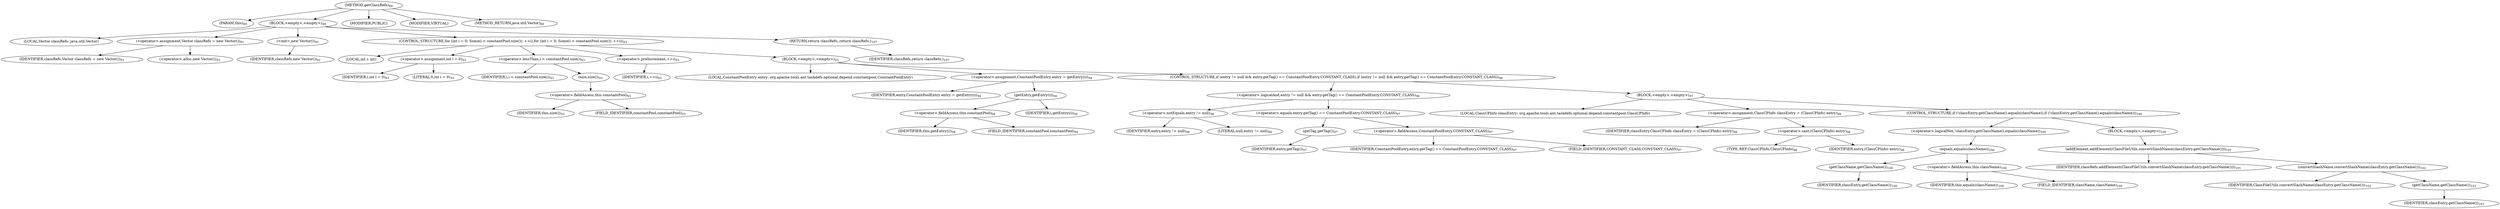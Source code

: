 digraph "getClassRefs" {  
"112" [label = <(METHOD,getClassRefs)<SUB>89</SUB>> ]
"113" [label = <(PARAM,this)<SUB>89</SUB>> ]
"114" [label = <(BLOCK,&lt;empty&gt;,&lt;empty&gt;)<SUB>89</SUB>> ]
"6" [label = <(LOCAL,Vector classRefs: java.util.Vector)> ]
"115" [label = <(&lt;operator&gt;.assignment,Vector classRefs = new Vector())<SUB>91</SUB>> ]
"116" [label = <(IDENTIFIER,classRefs,Vector classRefs = new Vector())<SUB>91</SUB>> ]
"117" [label = <(&lt;operator&gt;.alloc,new Vector())<SUB>91</SUB>> ]
"118" [label = <(&lt;init&gt;,new Vector())<SUB>91</SUB>> ]
"5" [label = <(IDENTIFIER,classRefs,new Vector())<SUB>91</SUB>> ]
"119" [label = <(CONTROL_STRUCTURE,for (int i = 0; Some(i &lt; constantPool.size()); ++i),for (int i = 0; Some(i &lt; constantPool.size()); ++i))<SUB>93</SUB>> ]
"120" [label = <(LOCAL,int i: int)> ]
"121" [label = <(&lt;operator&gt;.assignment,int i = 0)<SUB>93</SUB>> ]
"122" [label = <(IDENTIFIER,i,int i = 0)<SUB>93</SUB>> ]
"123" [label = <(LITERAL,0,int i = 0)<SUB>93</SUB>> ]
"124" [label = <(&lt;operator&gt;.lessThan,i &lt; constantPool.size())<SUB>93</SUB>> ]
"125" [label = <(IDENTIFIER,i,i &lt; constantPool.size())<SUB>93</SUB>> ]
"126" [label = <(size,size())<SUB>93</SUB>> ]
"127" [label = <(&lt;operator&gt;.fieldAccess,this.constantPool)<SUB>93</SUB>> ]
"128" [label = <(IDENTIFIER,this,size())<SUB>93</SUB>> ]
"129" [label = <(FIELD_IDENTIFIER,constantPool,constantPool)<SUB>93</SUB>> ]
"130" [label = <(&lt;operator&gt;.preIncrement,++i)<SUB>93</SUB>> ]
"131" [label = <(IDENTIFIER,i,++i)<SUB>93</SUB>> ]
"132" [label = <(BLOCK,&lt;empty&gt;,&lt;empty&gt;)<SUB>93</SUB>> ]
"133" [label = <(LOCAL,ConstantPoolEntry entry: org.apache.tools.ant.taskdefs.optional.depend.constantpool.ConstantPoolEntry)> ]
"134" [label = <(&lt;operator&gt;.assignment,ConstantPoolEntry entry = getEntry(i))<SUB>94</SUB>> ]
"135" [label = <(IDENTIFIER,entry,ConstantPoolEntry entry = getEntry(i))<SUB>94</SUB>> ]
"136" [label = <(getEntry,getEntry(i))<SUB>94</SUB>> ]
"137" [label = <(&lt;operator&gt;.fieldAccess,this.constantPool)<SUB>94</SUB>> ]
"138" [label = <(IDENTIFIER,this,getEntry(i))<SUB>94</SUB>> ]
"139" [label = <(FIELD_IDENTIFIER,constantPool,constantPool)<SUB>94</SUB>> ]
"140" [label = <(IDENTIFIER,i,getEntry(i))<SUB>94</SUB>> ]
"141" [label = <(CONTROL_STRUCTURE,if (entry != null &amp;&amp; entry.getTag() == ConstantPoolEntry.CONSTANT_CLASS),if (entry != null &amp;&amp; entry.getTag() == ConstantPoolEntry.CONSTANT_CLASS))<SUB>96</SUB>> ]
"142" [label = <(&lt;operator&gt;.logicalAnd,entry != null &amp;&amp; entry.getTag() == ConstantPoolEntry.CONSTANT_CLASS)<SUB>96</SUB>> ]
"143" [label = <(&lt;operator&gt;.notEquals,entry != null)<SUB>96</SUB>> ]
"144" [label = <(IDENTIFIER,entry,entry != null)<SUB>96</SUB>> ]
"145" [label = <(LITERAL,null,entry != null)<SUB>96</SUB>> ]
"146" [label = <(&lt;operator&gt;.equals,entry.getTag() == ConstantPoolEntry.CONSTANT_CLASS)<SUB>97</SUB>> ]
"147" [label = <(getTag,getTag())<SUB>97</SUB>> ]
"148" [label = <(IDENTIFIER,entry,getTag())<SUB>97</SUB>> ]
"149" [label = <(&lt;operator&gt;.fieldAccess,ConstantPoolEntry.CONSTANT_CLASS)<SUB>97</SUB>> ]
"150" [label = <(IDENTIFIER,ConstantPoolEntry,entry.getTag() == ConstantPoolEntry.CONSTANT_CLASS)<SUB>97</SUB>> ]
"151" [label = <(FIELD_IDENTIFIER,CONSTANT_CLASS,CONSTANT_CLASS)<SUB>97</SUB>> ]
"152" [label = <(BLOCK,&lt;empty&gt;,&lt;empty&gt;)<SUB>97</SUB>> ]
"153" [label = <(LOCAL,ClassCPInfo classEntry: org.apache.tools.ant.taskdefs.optional.depend.constantpool.ClassCPInfo)> ]
"154" [label = <(&lt;operator&gt;.assignment,ClassCPInfo classEntry = (ClassCPInfo) entry)<SUB>98</SUB>> ]
"155" [label = <(IDENTIFIER,classEntry,ClassCPInfo classEntry = (ClassCPInfo) entry)<SUB>98</SUB>> ]
"156" [label = <(&lt;operator&gt;.cast,(ClassCPInfo) entry)<SUB>98</SUB>> ]
"157" [label = <(TYPE_REF,ClassCPInfo,ClassCPInfo)<SUB>98</SUB>> ]
"158" [label = <(IDENTIFIER,entry,(ClassCPInfo) entry)<SUB>98</SUB>> ]
"159" [label = <(CONTROL_STRUCTURE,if (!classEntry.getClassName().equals(className)),if (!classEntry.getClassName().equals(className)))<SUB>100</SUB>> ]
"160" [label = <(&lt;operator&gt;.logicalNot,!classEntry.getClassName().equals(className))<SUB>100</SUB>> ]
"161" [label = <(equals,equals(className))<SUB>100</SUB>> ]
"162" [label = <(getClassName,getClassName())<SUB>100</SUB>> ]
"163" [label = <(IDENTIFIER,classEntry,getClassName())<SUB>100</SUB>> ]
"164" [label = <(&lt;operator&gt;.fieldAccess,this.className)<SUB>100</SUB>> ]
"165" [label = <(IDENTIFIER,this,equals(className))<SUB>100</SUB>> ]
"166" [label = <(FIELD_IDENTIFIER,className,className)<SUB>100</SUB>> ]
"167" [label = <(BLOCK,&lt;empty&gt;,&lt;empty&gt;)<SUB>100</SUB>> ]
"168" [label = <(addElement,addElement(ClassFileUtils.convertSlashName(classEntry.getClassName())))<SUB>101</SUB>> ]
"169" [label = <(IDENTIFIER,classRefs,addElement(ClassFileUtils.convertSlashName(classEntry.getClassName())))<SUB>101</SUB>> ]
"170" [label = <(convertSlashName,convertSlashName(classEntry.getClassName()))<SUB>102</SUB>> ]
"171" [label = <(IDENTIFIER,ClassFileUtils,convertSlashName(classEntry.getClassName()))<SUB>102</SUB>> ]
"172" [label = <(getClassName,getClassName())<SUB>102</SUB>> ]
"173" [label = <(IDENTIFIER,classEntry,getClassName())<SUB>102</SUB>> ]
"174" [label = <(RETURN,return classRefs;,return classRefs;)<SUB>107</SUB>> ]
"175" [label = <(IDENTIFIER,classRefs,return classRefs;)<SUB>107</SUB>> ]
"176" [label = <(MODIFIER,PUBLIC)> ]
"177" [label = <(MODIFIER,VIRTUAL)> ]
"178" [label = <(METHOD_RETURN,java.util.Vector)<SUB>89</SUB>> ]
  "112" -> "113" 
  "112" -> "114" 
  "112" -> "176" 
  "112" -> "177" 
  "112" -> "178" 
  "114" -> "6" 
  "114" -> "115" 
  "114" -> "118" 
  "114" -> "119" 
  "114" -> "174" 
  "115" -> "116" 
  "115" -> "117" 
  "118" -> "5" 
  "119" -> "120" 
  "119" -> "121" 
  "119" -> "124" 
  "119" -> "130" 
  "119" -> "132" 
  "121" -> "122" 
  "121" -> "123" 
  "124" -> "125" 
  "124" -> "126" 
  "126" -> "127" 
  "127" -> "128" 
  "127" -> "129" 
  "130" -> "131" 
  "132" -> "133" 
  "132" -> "134" 
  "132" -> "141" 
  "134" -> "135" 
  "134" -> "136" 
  "136" -> "137" 
  "136" -> "140" 
  "137" -> "138" 
  "137" -> "139" 
  "141" -> "142" 
  "141" -> "152" 
  "142" -> "143" 
  "142" -> "146" 
  "143" -> "144" 
  "143" -> "145" 
  "146" -> "147" 
  "146" -> "149" 
  "147" -> "148" 
  "149" -> "150" 
  "149" -> "151" 
  "152" -> "153" 
  "152" -> "154" 
  "152" -> "159" 
  "154" -> "155" 
  "154" -> "156" 
  "156" -> "157" 
  "156" -> "158" 
  "159" -> "160" 
  "159" -> "167" 
  "160" -> "161" 
  "161" -> "162" 
  "161" -> "164" 
  "162" -> "163" 
  "164" -> "165" 
  "164" -> "166" 
  "167" -> "168" 
  "168" -> "169" 
  "168" -> "170" 
  "170" -> "171" 
  "170" -> "172" 
  "172" -> "173" 
  "174" -> "175" 
}
